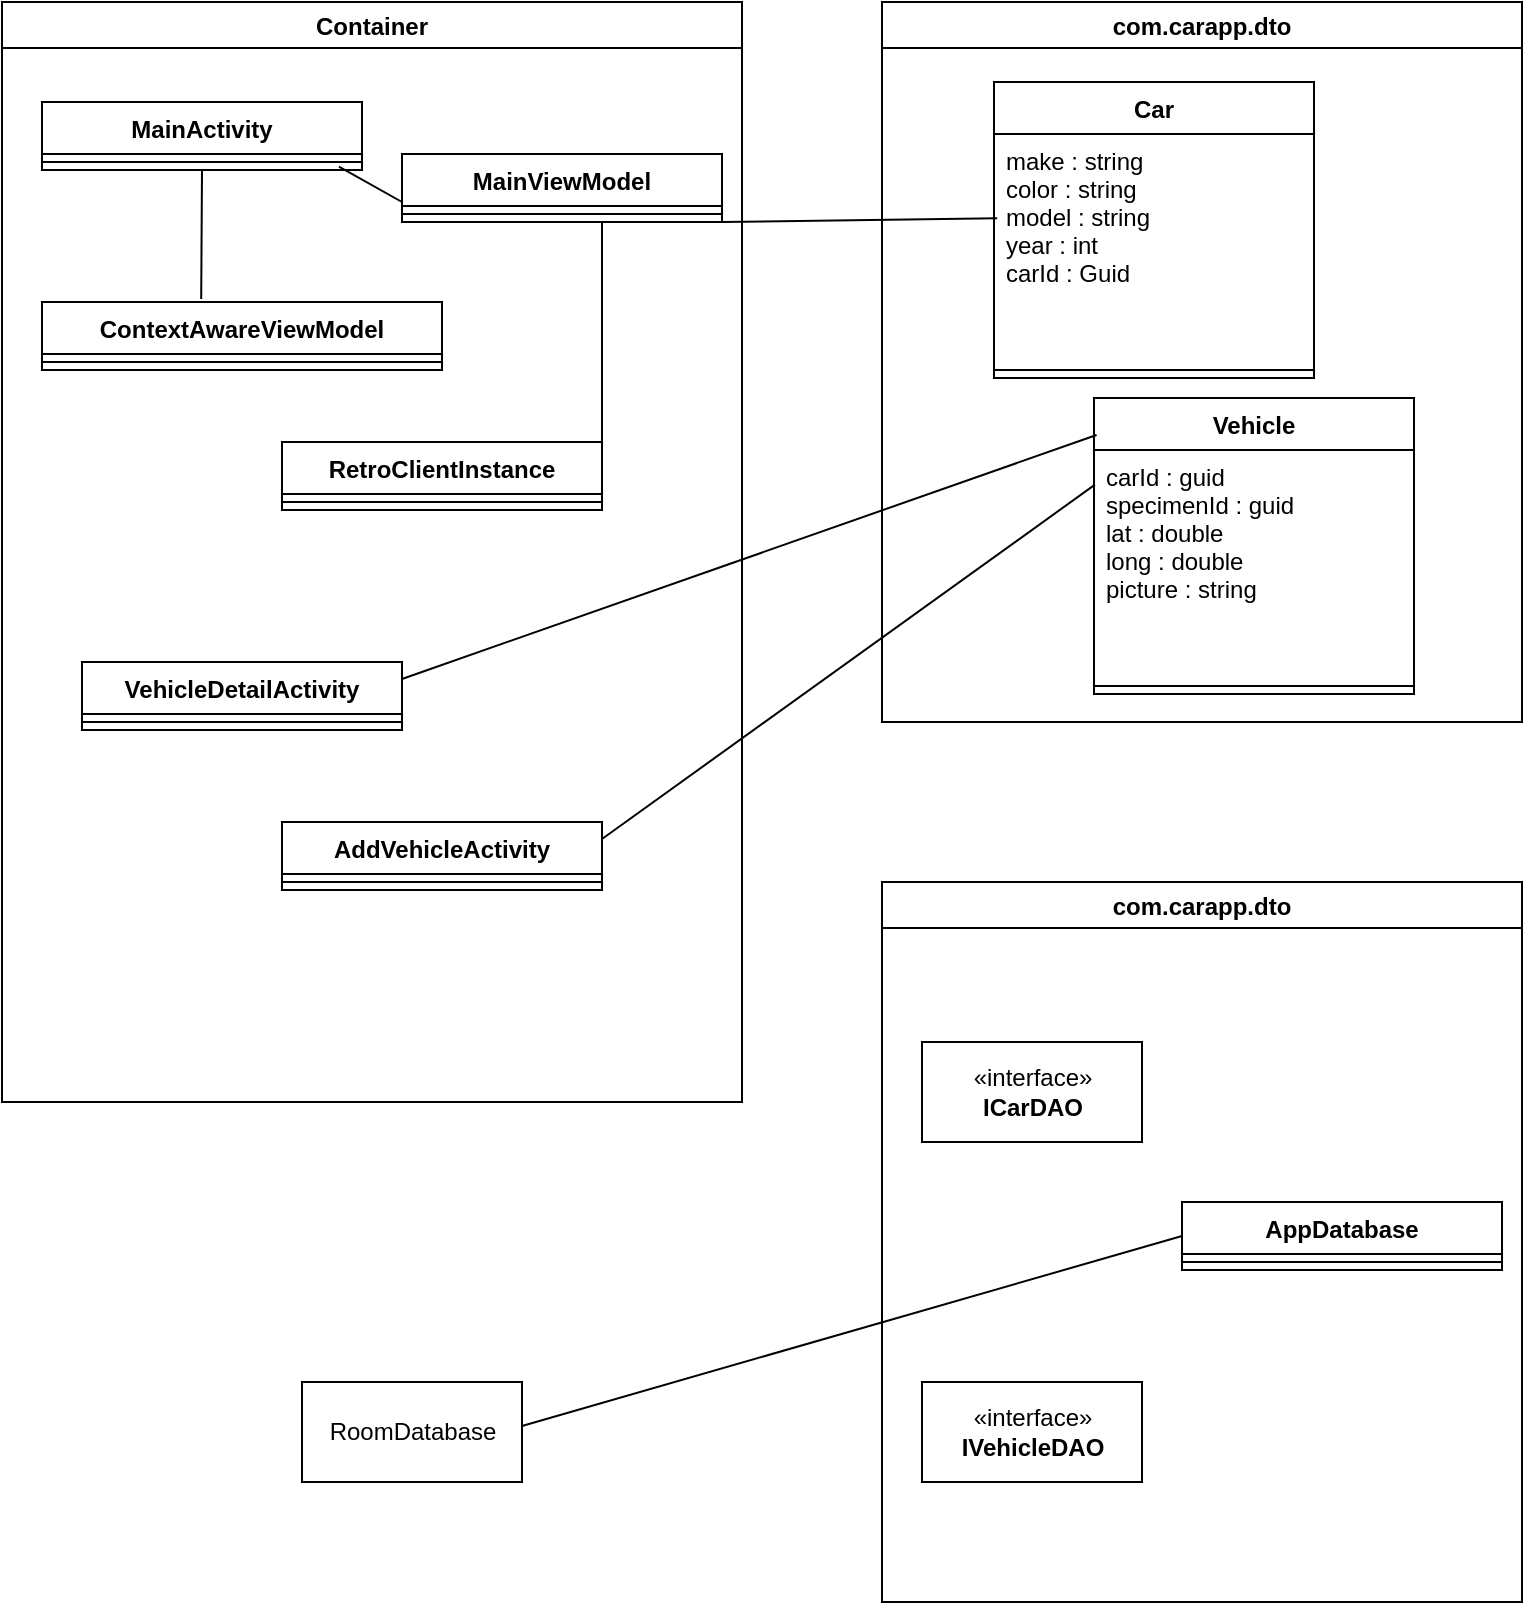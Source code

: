 <mxfile version="14.2.8" type="github">
  <diagram id="C5RBs43oDa-KdzZeNtuy" name="Page-1">
    <mxGraphModel dx="1632" dy="850" grid="1" gridSize="10" guides="1" tooltips="1" connect="1" arrows="1" fold="1" page="1" pageScale="1" pageWidth="827" pageHeight="1169" math="0" shadow="0">
      <root>
        <mxCell id="WIyWlLk6GJQsqaUBKTNV-0" />
        <mxCell id="WIyWlLk6GJQsqaUBKTNV-1" parent="WIyWlLk6GJQsqaUBKTNV-0" />
        <mxCell id="wwaz8Kwd46Dfi81M2qPf-13" value="com.carapp.dto" style="swimlane;" vertex="1" parent="WIyWlLk6GJQsqaUBKTNV-1">
          <mxGeometry x="470" y="40" width="320" height="360" as="geometry" />
        </mxCell>
        <mxCell id="wwaz8Kwd46Dfi81M2qPf-9" value="Car" style="swimlane;fontStyle=1;align=center;verticalAlign=top;childLayout=stackLayout;horizontal=1;startSize=26;horizontalStack=0;resizeParent=1;resizeParentMax=0;resizeLast=0;collapsible=1;marginBottom=0;" vertex="1" parent="wwaz8Kwd46Dfi81M2qPf-13">
          <mxGeometry x="56" y="40" width="160" height="148" as="geometry" />
        </mxCell>
        <mxCell id="wwaz8Kwd46Dfi81M2qPf-10" value="make : string&#xa;color : string&#xa;model : string&#xa;year : int&#xa;carId : Guid" style="text;strokeColor=none;fillColor=none;align=left;verticalAlign=top;spacingLeft=4;spacingRight=4;overflow=hidden;rotatable=0;points=[[0,0.5],[1,0.5]];portConstraint=eastwest;" vertex="1" parent="wwaz8Kwd46Dfi81M2qPf-9">
          <mxGeometry y="26" width="160" height="114" as="geometry" />
        </mxCell>
        <mxCell id="wwaz8Kwd46Dfi81M2qPf-11" value="" style="line;strokeWidth=1;fillColor=none;align=left;verticalAlign=middle;spacingTop=-1;spacingLeft=3;spacingRight=3;rotatable=0;labelPosition=right;points=[];portConstraint=eastwest;" vertex="1" parent="wwaz8Kwd46Dfi81M2qPf-9">
          <mxGeometry y="140" width="160" height="8" as="geometry" />
        </mxCell>
        <mxCell id="wwaz8Kwd46Dfi81M2qPf-14" value="Vehicle" style="swimlane;fontStyle=1;align=center;verticalAlign=top;childLayout=stackLayout;horizontal=1;startSize=26;horizontalStack=0;resizeParent=1;resizeParentMax=0;resizeLast=0;collapsible=1;marginBottom=0;" vertex="1" parent="wwaz8Kwd46Dfi81M2qPf-13">
          <mxGeometry x="106" y="198" width="160" height="148" as="geometry" />
        </mxCell>
        <mxCell id="wwaz8Kwd46Dfi81M2qPf-15" value="carId : guid&#xa;specimenId : guid&#xa;lat : double&#xa;long : double&#xa;picture : string" style="text;strokeColor=none;fillColor=none;align=left;verticalAlign=top;spacingLeft=4;spacingRight=4;overflow=hidden;rotatable=0;points=[[0,0.5],[1,0.5]];portConstraint=eastwest;" vertex="1" parent="wwaz8Kwd46Dfi81M2qPf-14">
          <mxGeometry y="26" width="160" height="114" as="geometry" />
        </mxCell>
        <mxCell id="wwaz8Kwd46Dfi81M2qPf-16" value="" style="line;strokeWidth=1;fillColor=none;align=left;verticalAlign=middle;spacingTop=-1;spacingLeft=3;spacingRight=3;rotatable=0;labelPosition=right;points=[];portConstraint=eastwest;" vertex="1" parent="wwaz8Kwd46Dfi81M2qPf-14">
          <mxGeometry y="140" width="160" height="8" as="geometry" />
        </mxCell>
        <mxCell id="wwaz8Kwd46Dfi81M2qPf-17" value="Container" style="swimlane;" vertex="1" parent="WIyWlLk6GJQsqaUBKTNV-1">
          <mxGeometry x="30" y="40" width="370" height="550" as="geometry" />
        </mxCell>
        <mxCell id="wwaz8Kwd46Dfi81M2qPf-18" value="MainActivity" style="swimlane;fontStyle=1;align=center;verticalAlign=top;childLayout=stackLayout;horizontal=1;startSize=26;horizontalStack=0;resizeParent=1;resizeParentMax=0;resizeLast=0;collapsible=1;marginBottom=0;" vertex="1" parent="wwaz8Kwd46Dfi81M2qPf-17">
          <mxGeometry x="20" y="50" width="160" height="34" as="geometry" />
        </mxCell>
        <mxCell id="wwaz8Kwd46Dfi81M2qPf-20" value="" style="line;strokeWidth=1;fillColor=none;align=left;verticalAlign=middle;spacingTop=-1;spacingLeft=3;spacingRight=3;rotatable=0;labelPosition=right;points=[];portConstraint=eastwest;" vertex="1" parent="wwaz8Kwd46Dfi81M2qPf-18">
          <mxGeometry y="26" width="160" height="8" as="geometry" />
        </mxCell>
        <mxCell id="wwaz8Kwd46Dfi81M2qPf-22" value="MainViewModel&#xa;" style="swimlane;fontStyle=1;align=center;verticalAlign=top;childLayout=stackLayout;horizontal=1;startSize=26;horizontalStack=0;resizeParent=1;resizeParentMax=0;resizeLast=0;collapsible=1;marginBottom=0;" vertex="1" parent="wwaz8Kwd46Dfi81M2qPf-17">
          <mxGeometry x="200" y="76" width="160" height="34" as="geometry" />
        </mxCell>
        <mxCell id="wwaz8Kwd46Dfi81M2qPf-23" value="" style="line;strokeWidth=1;fillColor=none;align=left;verticalAlign=middle;spacingTop=-1;spacingLeft=3;spacingRight=3;rotatable=0;labelPosition=right;points=[];portConstraint=eastwest;" vertex="1" parent="wwaz8Kwd46Dfi81M2qPf-22">
          <mxGeometry y="26" width="160" height="8" as="geometry" />
        </mxCell>
        <mxCell id="wwaz8Kwd46Dfi81M2qPf-26" value="ContextAwareViewModel" style="swimlane;fontStyle=1;align=center;verticalAlign=top;childLayout=stackLayout;horizontal=1;startSize=26;horizontalStack=0;resizeParent=1;resizeParentMax=0;resizeLast=0;collapsible=1;marginBottom=0;" vertex="1" parent="wwaz8Kwd46Dfi81M2qPf-17">
          <mxGeometry x="20" y="150" width="200" height="34" as="geometry" />
        </mxCell>
        <mxCell id="wwaz8Kwd46Dfi81M2qPf-27" value="" style="line;strokeWidth=1;fillColor=none;align=left;verticalAlign=middle;spacingTop=-1;spacingLeft=3;spacingRight=3;rotatable=0;labelPosition=right;points=[];portConstraint=eastwest;" vertex="1" parent="wwaz8Kwd46Dfi81M2qPf-26">
          <mxGeometry y="26" width="200" height="8" as="geometry" />
        </mxCell>
        <mxCell id="wwaz8Kwd46Dfi81M2qPf-28" value="RetroClientInstance&#xa;" style="swimlane;fontStyle=1;align=center;verticalAlign=top;childLayout=stackLayout;horizontal=1;startSize=26;horizontalStack=0;resizeParent=1;resizeParentMax=0;resizeLast=0;collapsible=1;marginBottom=0;" vertex="1" parent="wwaz8Kwd46Dfi81M2qPf-17">
          <mxGeometry x="140" y="220" width="160" height="34" as="geometry" />
        </mxCell>
        <mxCell id="wwaz8Kwd46Dfi81M2qPf-29" value="" style="line;strokeWidth=1;fillColor=none;align=left;verticalAlign=middle;spacingTop=-1;spacingLeft=3;spacingRight=3;rotatable=0;labelPosition=right;points=[];portConstraint=eastwest;" vertex="1" parent="wwaz8Kwd46Dfi81M2qPf-28">
          <mxGeometry y="26" width="160" height="8" as="geometry" />
        </mxCell>
        <mxCell id="wwaz8Kwd46Dfi81M2qPf-30" value="VehicleDetailActivity" style="swimlane;fontStyle=1;align=center;verticalAlign=top;childLayout=stackLayout;horizontal=1;startSize=26;horizontalStack=0;resizeParent=1;resizeParentMax=0;resizeLast=0;collapsible=1;marginBottom=0;" vertex="1" parent="wwaz8Kwd46Dfi81M2qPf-17">
          <mxGeometry x="40" y="330" width="160" height="34" as="geometry" />
        </mxCell>
        <mxCell id="wwaz8Kwd46Dfi81M2qPf-31" value="" style="line;strokeWidth=1;fillColor=none;align=left;verticalAlign=middle;spacingTop=-1;spacingLeft=3;spacingRight=3;rotatable=0;labelPosition=right;points=[];portConstraint=eastwest;" vertex="1" parent="wwaz8Kwd46Dfi81M2qPf-30">
          <mxGeometry y="26" width="160" height="8" as="geometry" />
        </mxCell>
        <mxCell id="wwaz8Kwd46Dfi81M2qPf-32" value="AddVehicleActivity" style="swimlane;fontStyle=1;align=center;verticalAlign=top;childLayout=stackLayout;horizontal=1;startSize=26;horizontalStack=0;resizeParent=1;resizeParentMax=0;resizeLast=0;collapsible=1;marginBottom=0;" vertex="1" parent="wwaz8Kwd46Dfi81M2qPf-17">
          <mxGeometry x="140" y="410" width="160" height="34" as="geometry" />
        </mxCell>
        <mxCell id="wwaz8Kwd46Dfi81M2qPf-33" value="" style="line;strokeWidth=1;fillColor=none;align=left;verticalAlign=middle;spacingTop=-1;spacingLeft=3;spacingRight=3;rotatable=0;labelPosition=right;points=[];portConstraint=eastwest;" vertex="1" parent="wwaz8Kwd46Dfi81M2qPf-32">
          <mxGeometry y="26" width="160" height="8" as="geometry" />
        </mxCell>
        <mxCell id="wwaz8Kwd46Dfi81M2qPf-37" value="" style="endArrow=none;html=1;exitX=0.928;exitY=0.783;exitDx=0;exitDy=0;exitPerimeter=0;" edge="1" parent="wwaz8Kwd46Dfi81M2qPf-17" source="wwaz8Kwd46Dfi81M2qPf-20">
          <mxGeometry width="50" height="50" relative="1" as="geometry">
            <mxPoint x="170" y="90" as="sourcePoint" />
            <mxPoint x="200" y="100" as="targetPoint" />
          </mxGeometry>
        </mxCell>
        <mxCell id="wwaz8Kwd46Dfi81M2qPf-39" value="" style="endArrow=none;html=1;exitX=1;exitY=0;exitDx=0;exitDy=0;" edge="1" parent="wwaz8Kwd46Dfi81M2qPf-17" source="wwaz8Kwd46Dfi81M2qPf-28">
          <mxGeometry width="50" height="50" relative="1" as="geometry">
            <mxPoint x="250.0" y="160" as="sourcePoint" />
            <mxPoint x="300" y="110" as="targetPoint" />
          </mxGeometry>
        </mxCell>
        <mxCell id="wwaz8Kwd46Dfi81M2qPf-40" value="" style="endArrow=none;html=1;exitX=0.398;exitY=-0.045;exitDx=0;exitDy=0;exitPerimeter=0;" edge="1" parent="wwaz8Kwd46Dfi81M2qPf-17" source="wwaz8Kwd46Dfi81M2qPf-26">
          <mxGeometry width="50" height="50" relative="1" as="geometry">
            <mxPoint x="50.0" y="134" as="sourcePoint" />
            <mxPoint x="100" y="84" as="targetPoint" />
          </mxGeometry>
        </mxCell>
        <mxCell id="wwaz8Kwd46Dfi81M2qPf-35" value="" style="endArrow=none;html=1;entryX=0.008;entryY=0.125;entryDx=0;entryDy=0;entryPerimeter=0;exitX=1;exitY=0.25;exitDx=0;exitDy=0;" edge="1" parent="WIyWlLk6GJQsqaUBKTNV-1" source="wwaz8Kwd46Dfi81M2qPf-30" target="wwaz8Kwd46Dfi81M2qPf-14">
          <mxGeometry width="50" height="50" relative="1" as="geometry">
            <mxPoint x="370" y="440" as="sourcePoint" />
            <mxPoint x="420" y="390" as="targetPoint" />
          </mxGeometry>
        </mxCell>
        <mxCell id="wwaz8Kwd46Dfi81M2qPf-36" value="" style="endArrow=none;html=1;entryX=0.003;entryY=0.152;entryDx=0;entryDy=0;entryPerimeter=0;exitX=1;exitY=0.25;exitDx=0;exitDy=0;" edge="1" parent="WIyWlLk6GJQsqaUBKTNV-1" source="wwaz8Kwd46Dfi81M2qPf-32" target="wwaz8Kwd46Dfi81M2qPf-15">
          <mxGeometry width="50" height="50" relative="1" as="geometry">
            <mxPoint x="240.0" y="388.5" as="sourcePoint" />
            <mxPoint x="587.28" y="266.5" as="targetPoint" />
          </mxGeometry>
        </mxCell>
        <mxCell id="wwaz8Kwd46Dfi81M2qPf-38" value="" style="endArrow=none;html=1;exitX=1;exitY=1;exitDx=0;exitDy=0;entryX=0.01;entryY=0.369;entryDx=0;entryDy=0;entryPerimeter=0;" edge="1" parent="WIyWlLk6GJQsqaUBKTNV-1" source="wwaz8Kwd46Dfi81M2qPf-22" target="wwaz8Kwd46Dfi81M2qPf-10">
          <mxGeometry width="50" height="50" relative="1" as="geometry">
            <mxPoint x="476.0" y="180" as="sourcePoint" />
            <mxPoint x="526" y="130" as="targetPoint" />
          </mxGeometry>
        </mxCell>
        <mxCell id="wwaz8Kwd46Dfi81M2qPf-41" value="com.carapp.dto" style="swimlane;" vertex="1" parent="WIyWlLk6GJQsqaUBKTNV-1">
          <mxGeometry x="470" y="480" width="320" height="360" as="geometry" />
        </mxCell>
        <mxCell id="wwaz8Kwd46Dfi81M2qPf-48" value="«interface»&lt;br&gt;&lt;b&gt;ICarDAO&lt;/b&gt;" style="html=1;" vertex="1" parent="wwaz8Kwd46Dfi81M2qPf-41">
          <mxGeometry x="20" y="80" width="110" height="50" as="geometry" />
        </mxCell>
        <mxCell id="wwaz8Kwd46Dfi81M2qPf-49" value="«interface»&lt;br&gt;&lt;b&gt;IVehicleDAO&lt;/b&gt;" style="html=1;" vertex="1" parent="wwaz8Kwd46Dfi81M2qPf-41">
          <mxGeometry x="20" y="250" width="110" height="50" as="geometry" />
        </mxCell>
        <mxCell id="wwaz8Kwd46Dfi81M2qPf-50" value="AppDatabase&#xa;" style="swimlane;fontStyle=1;align=center;verticalAlign=top;childLayout=stackLayout;horizontal=1;startSize=26;horizontalStack=0;resizeParent=1;resizeParentMax=0;resizeLast=0;collapsible=1;marginBottom=0;" vertex="1" parent="wwaz8Kwd46Dfi81M2qPf-41">
          <mxGeometry x="150" y="160" width="160" height="34" as="geometry" />
        </mxCell>
        <mxCell id="wwaz8Kwd46Dfi81M2qPf-52" value="" style="line;strokeWidth=1;fillColor=none;align=left;verticalAlign=middle;spacingTop=-1;spacingLeft=3;spacingRight=3;rotatable=0;labelPosition=right;points=[];portConstraint=eastwest;" vertex="1" parent="wwaz8Kwd46Dfi81M2qPf-50">
          <mxGeometry y="26" width="160" height="8" as="geometry" />
        </mxCell>
        <mxCell id="wwaz8Kwd46Dfi81M2qPf-54" value="RoomDatabase" style="html=1;" vertex="1" parent="WIyWlLk6GJQsqaUBKTNV-1">
          <mxGeometry x="180" y="730" width="110" height="50" as="geometry" />
        </mxCell>
        <mxCell id="wwaz8Kwd46Dfi81M2qPf-62" value="" style="endArrow=none;html=1;entryX=0;entryY=0.5;entryDx=0;entryDy=0;exitX=1;exitY=0.25;exitDx=0;exitDy=0;" edge="1" parent="WIyWlLk6GJQsqaUBKTNV-1" target="wwaz8Kwd46Dfi81M2qPf-50">
          <mxGeometry width="50" height="50" relative="1" as="geometry">
            <mxPoint x="290.0" y="752" as="sourcePoint" />
            <mxPoint x="637.28" y="630" as="targetPoint" />
          </mxGeometry>
        </mxCell>
      </root>
    </mxGraphModel>
  </diagram>
</mxfile>
